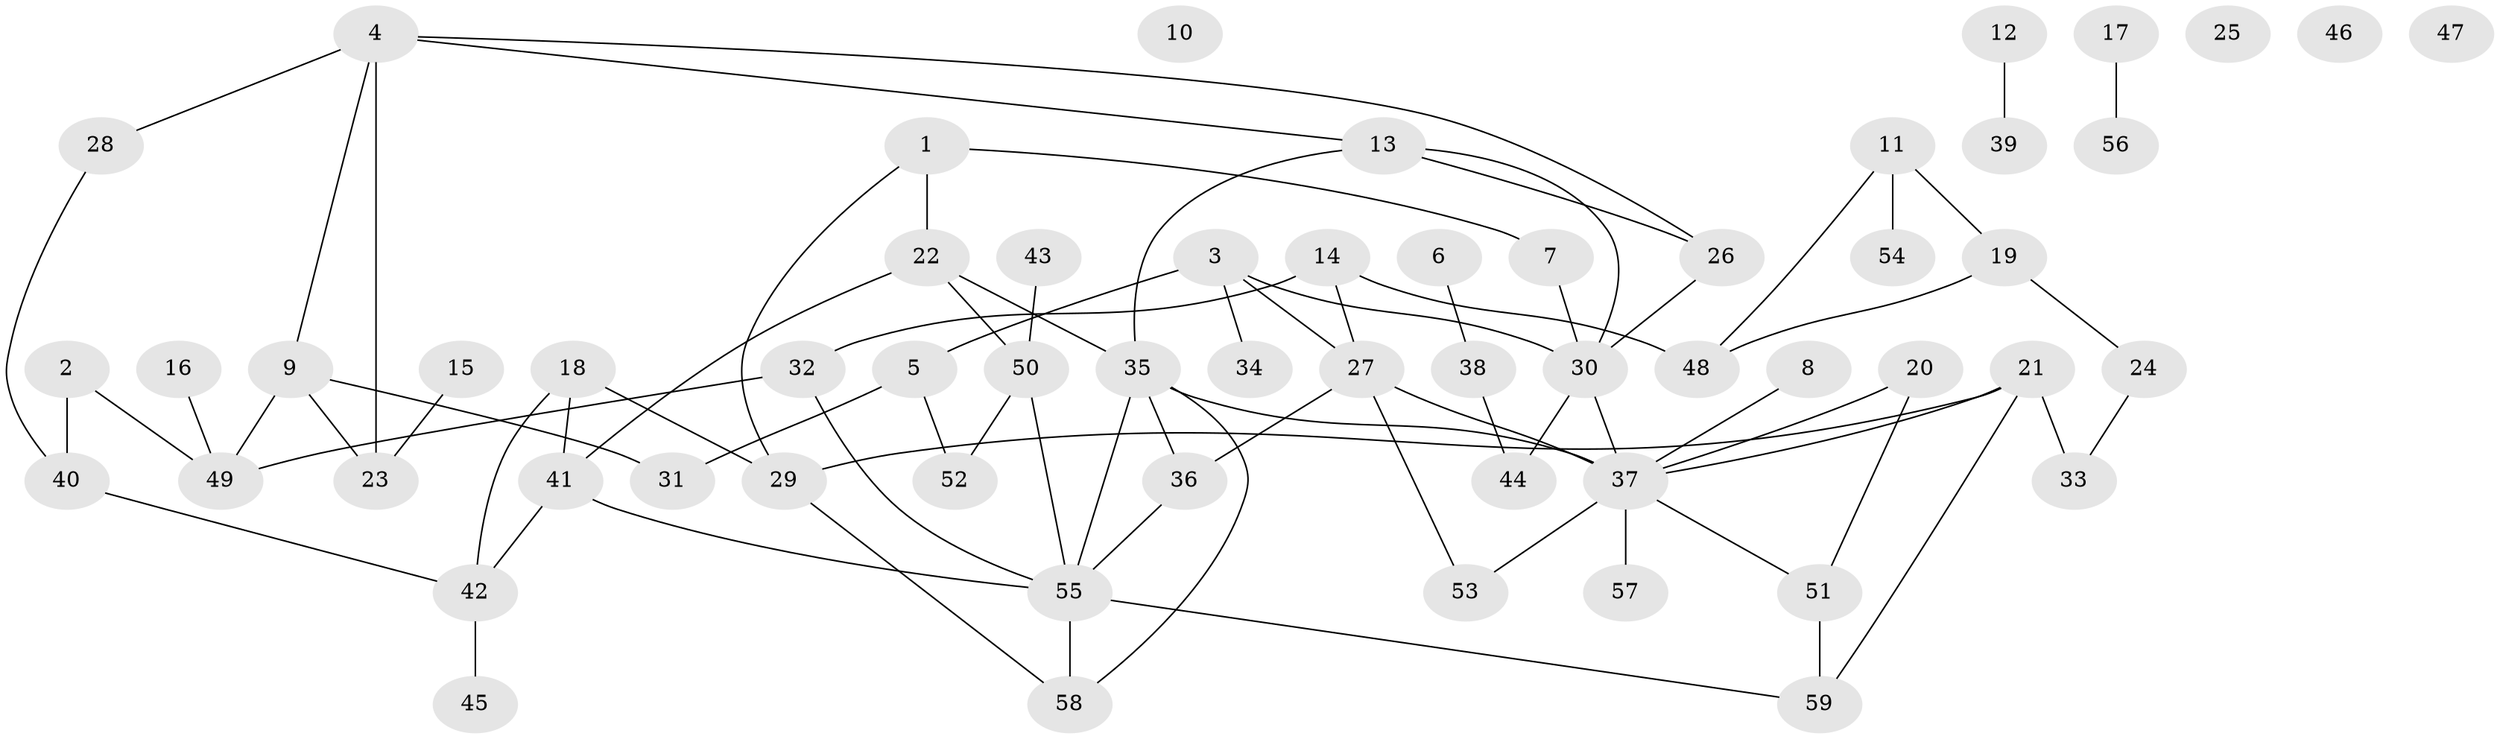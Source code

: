 // coarse degree distribution, {3: 0.17142857142857143, 2: 0.17142857142857143, 4: 0.05714285714285714, 7: 0.05714285714285714, 1: 0.2571428571428571, 0: 0.14285714285714285, 6: 0.08571428571428572, 8: 0.02857142857142857, 5: 0.02857142857142857}
// Generated by graph-tools (version 1.1) at 2025/16/03/04/25 18:16:45]
// undirected, 59 vertices, 79 edges
graph export_dot {
graph [start="1"]
  node [color=gray90,style=filled];
  1;
  2;
  3;
  4;
  5;
  6;
  7;
  8;
  9;
  10;
  11;
  12;
  13;
  14;
  15;
  16;
  17;
  18;
  19;
  20;
  21;
  22;
  23;
  24;
  25;
  26;
  27;
  28;
  29;
  30;
  31;
  32;
  33;
  34;
  35;
  36;
  37;
  38;
  39;
  40;
  41;
  42;
  43;
  44;
  45;
  46;
  47;
  48;
  49;
  50;
  51;
  52;
  53;
  54;
  55;
  56;
  57;
  58;
  59;
  1 -- 7;
  1 -- 22;
  1 -- 29;
  2 -- 40;
  2 -- 49;
  3 -- 5;
  3 -- 27;
  3 -- 30;
  3 -- 34;
  4 -- 9;
  4 -- 13;
  4 -- 23;
  4 -- 26;
  4 -- 28;
  5 -- 31;
  5 -- 52;
  6 -- 38;
  7 -- 30;
  8 -- 37;
  9 -- 23;
  9 -- 31;
  9 -- 49;
  11 -- 19;
  11 -- 48;
  11 -- 54;
  12 -- 39;
  13 -- 26;
  13 -- 30;
  13 -- 35;
  14 -- 27;
  14 -- 32;
  14 -- 48;
  15 -- 23;
  16 -- 49;
  17 -- 56;
  18 -- 29;
  18 -- 41;
  18 -- 42;
  19 -- 24;
  19 -- 48;
  20 -- 37;
  20 -- 51;
  21 -- 29;
  21 -- 33;
  21 -- 37;
  21 -- 59;
  22 -- 35;
  22 -- 41;
  22 -- 50;
  24 -- 33;
  26 -- 30;
  27 -- 36;
  27 -- 37;
  27 -- 53;
  28 -- 40;
  29 -- 58;
  30 -- 37;
  30 -- 44;
  32 -- 49;
  32 -- 55;
  35 -- 36;
  35 -- 37;
  35 -- 55;
  35 -- 58;
  36 -- 55;
  37 -- 51;
  37 -- 53;
  37 -- 57;
  38 -- 44;
  40 -- 42;
  41 -- 42;
  41 -- 55;
  42 -- 45;
  43 -- 50;
  50 -- 52;
  50 -- 55;
  51 -- 59;
  55 -- 58;
  55 -- 59;
}
